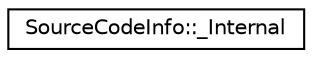 digraph "类继承关系图"
{
 // LATEX_PDF_SIZE
  edge [fontname="Helvetica",fontsize="10",labelfontname="Helvetica",labelfontsize="10"];
  node [fontname="Helvetica",fontsize="10",shape=record];
  rankdir="LR";
  Node0 [label="SourceCodeInfo::_Internal",height=0.2,width=0.4,color="black", fillcolor="white", style="filled",URL="$classSourceCodeInfo_1_1__Internal.html",tooltip=" "];
}
